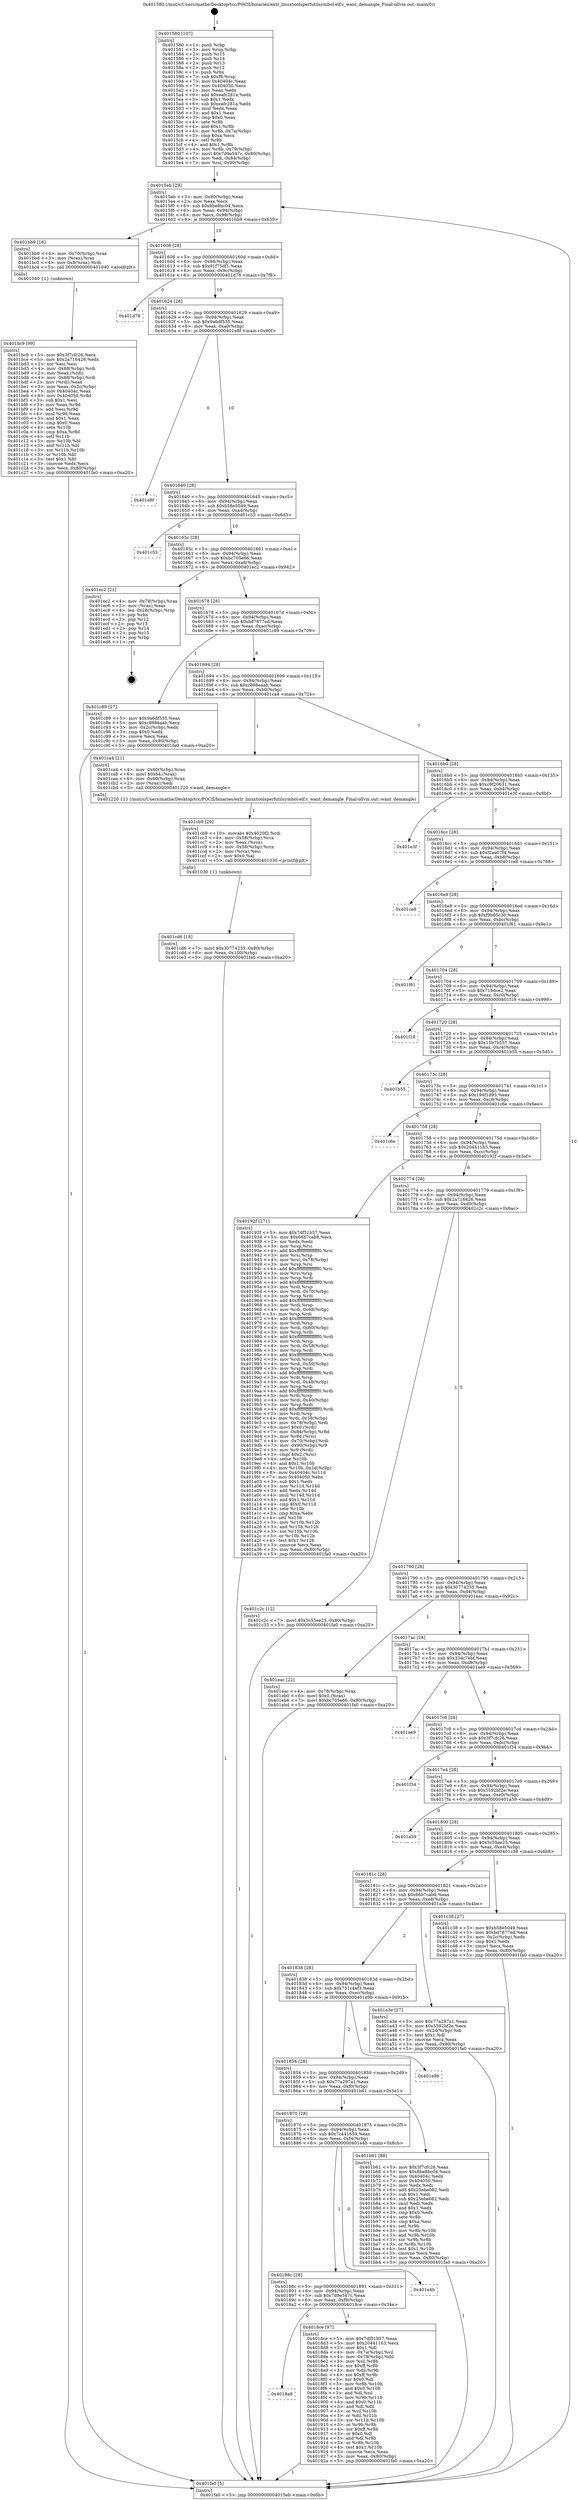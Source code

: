 digraph "0x401580" {
  label = "0x401580 (/mnt/c/Users/mathe/Desktop/tcc/POCII/binaries/extr_linuxtoolsperfutilsymbol-elf.c_want_demangle_Final-ollvm.out::main(0))"
  labelloc = "t"
  node[shape=record]

  Entry [label="",width=0.3,height=0.3,shape=circle,fillcolor=black,style=filled]
  "0x4015eb" [label="{
     0x4015eb [29]\l
     | [instrs]\l
     &nbsp;&nbsp;0x4015eb \<+3\>: mov -0x80(%rbp),%eax\l
     &nbsp;&nbsp;0x4015ee \<+2\>: mov %eax,%ecx\l
     &nbsp;&nbsp;0x4015f0 \<+6\>: sub $0x8be8bc04,%ecx\l
     &nbsp;&nbsp;0x4015f6 \<+6\>: mov %eax,-0x94(%rbp)\l
     &nbsp;&nbsp;0x4015fc \<+6\>: mov %ecx,-0x98(%rbp)\l
     &nbsp;&nbsp;0x401602 \<+6\>: je 0000000000401bb9 \<main+0x639\>\l
  }"]
  "0x401bb9" [label="{
     0x401bb9 [16]\l
     | [instrs]\l
     &nbsp;&nbsp;0x401bb9 \<+4\>: mov -0x70(%rbp),%rax\l
     &nbsp;&nbsp;0x401bbd \<+3\>: mov (%rax),%rax\l
     &nbsp;&nbsp;0x401bc0 \<+4\>: mov 0x8(%rax),%rdi\l
     &nbsp;&nbsp;0x401bc4 \<+5\>: call 0000000000401040 \<atoi@plt\>\l
     | [calls]\l
     &nbsp;&nbsp;0x401040 \{1\} (unknown)\l
  }"]
  "0x401608" [label="{
     0x401608 [28]\l
     | [instrs]\l
     &nbsp;&nbsp;0x401608 \<+5\>: jmp 000000000040160d \<main+0x8d\>\l
     &nbsp;&nbsp;0x40160d \<+6\>: mov -0x94(%rbp),%eax\l
     &nbsp;&nbsp;0x401613 \<+5\>: sub $0x91f75df1,%eax\l
     &nbsp;&nbsp;0x401618 \<+6\>: mov %eax,-0x9c(%rbp)\l
     &nbsp;&nbsp;0x40161e \<+6\>: je 0000000000401d78 \<main+0x7f8\>\l
  }"]
  Exit [label="",width=0.3,height=0.3,shape=circle,fillcolor=black,style=filled,peripheries=2]
  "0x401d78" [label="{
     0x401d78\l
  }", style=dashed]
  "0x401624" [label="{
     0x401624 [28]\l
     | [instrs]\l
     &nbsp;&nbsp;0x401624 \<+5\>: jmp 0000000000401629 \<main+0xa9\>\l
     &nbsp;&nbsp;0x401629 \<+6\>: mov -0x94(%rbp),%eax\l
     &nbsp;&nbsp;0x40162f \<+5\>: sub $0x9a6df535,%eax\l
     &nbsp;&nbsp;0x401634 \<+6\>: mov %eax,-0xa0(%rbp)\l
     &nbsp;&nbsp;0x40163a \<+6\>: je 0000000000401e8f \<main+0x90f\>\l
  }"]
  "0x401cd6" [label="{
     0x401cd6 [18]\l
     | [instrs]\l
     &nbsp;&nbsp;0x401cd6 \<+7\>: movl $0x30774235,-0x80(%rbp)\l
     &nbsp;&nbsp;0x401cdd \<+6\>: mov %eax,-0x100(%rbp)\l
     &nbsp;&nbsp;0x401ce3 \<+5\>: jmp 0000000000401fa0 \<main+0xa20\>\l
  }"]
  "0x401e8f" [label="{
     0x401e8f\l
  }", style=dashed]
  "0x401640" [label="{
     0x401640 [28]\l
     | [instrs]\l
     &nbsp;&nbsp;0x401640 \<+5\>: jmp 0000000000401645 \<main+0xc5\>\l
     &nbsp;&nbsp;0x401645 \<+6\>: mov -0x94(%rbp),%eax\l
     &nbsp;&nbsp;0x40164b \<+5\>: sub $0xb58e5049,%eax\l
     &nbsp;&nbsp;0x401650 \<+6\>: mov %eax,-0xa4(%rbp)\l
     &nbsp;&nbsp;0x401656 \<+6\>: je 0000000000401c53 \<main+0x6d3\>\l
  }"]
  "0x401cb9" [label="{
     0x401cb9 [29]\l
     | [instrs]\l
     &nbsp;&nbsp;0x401cb9 \<+10\>: movabs $0x4020f2,%rdi\l
     &nbsp;&nbsp;0x401cc3 \<+4\>: mov -0x58(%rbp),%rcx\l
     &nbsp;&nbsp;0x401cc7 \<+2\>: mov %eax,(%rcx)\l
     &nbsp;&nbsp;0x401cc9 \<+4\>: mov -0x58(%rbp),%rcx\l
     &nbsp;&nbsp;0x401ccd \<+2\>: mov (%rcx),%esi\l
     &nbsp;&nbsp;0x401ccf \<+2\>: mov $0x0,%al\l
     &nbsp;&nbsp;0x401cd1 \<+5\>: call 0000000000401030 \<printf@plt\>\l
     | [calls]\l
     &nbsp;&nbsp;0x401030 \{1\} (unknown)\l
  }"]
  "0x401c53" [label="{
     0x401c53\l
  }", style=dashed]
  "0x40165c" [label="{
     0x40165c [28]\l
     | [instrs]\l
     &nbsp;&nbsp;0x40165c \<+5\>: jmp 0000000000401661 \<main+0xe1\>\l
     &nbsp;&nbsp;0x401661 \<+6\>: mov -0x94(%rbp),%eax\l
     &nbsp;&nbsp;0x401667 \<+5\>: sub $0xbc705e66,%eax\l
     &nbsp;&nbsp;0x40166c \<+6\>: mov %eax,-0xa8(%rbp)\l
     &nbsp;&nbsp;0x401672 \<+6\>: je 0000000000401ec2 \<main+0x942\>\l
  }"]
  "0x401bc9" [label="{
     0x401bc9 [99]\l
     | [instrs]\l
     &nbsp;&nbsp;0x401bc9 \<+5\>: mov $0x3f7cfc26,%ecx\l
     &nbsp;&nbsp;0x401bce \<+5\>: mov $0x2a716426,%edx\l
     &nbsp;&nbsp;0x401bd3 \<+2\>: xor %esi,%esi\l
     &nbsp;&nbsp;0x401bd5 \<+4\>: mov -0x68(%rbp),%rdi\l
     &nbsp;&nbsp;0x401bd9 \<+2\>: mov %eax,(%rdi)\l
     &nbsp;&nbsp;0x401bdb \<+4\>: mov -0x68(%rbp),%rdi\l
     &nbsp;&nbsp;0x401bdf \<+2\>: mov (%rdi),%eax\l
     &nbsp;&nbsp;0x401be1 \<+3\>: mov %eax,-0x2c(%rbp)\l
     &nbsp;&nbsp;0x401be4 \<+7\>: mov 0x40404c,%eax\l
     &nbsp;&nbsp;0x401beb \<+8\>: mov 0x404050,%r8d\l
     &nbsp;&nbsp;0x401bf3 \<+3\>: sub $0x1,%esi\l
     &nbsp;&nbsp;0x401bf6 \<+3\>: mov %eax,%r9d\l
     &nbsp;&nbsp;0x401bf9 \<+3\>: add %esi,%r9d\l
     &nbsp;&nbsp;0x401bfc \<+4\>: imul %r9d,%eax\l
     &nbsp;&nbsp;0x401c00 \<+3\>: and $0x1,%eax\l
     &nbsp;&nbsp;0x401c03 \<+3\>: cmp $0x0,%eax\l
     &nbsp;&nbsp;0x401c06 \<+4\>: sete %r10b\l
     &nbsp;&nbsp;0x401c0a \<+4\>: cmp $0xa,%r8d\l
     &nbsp;&nbsp;0x401c0e \<+4\>: setl %r11b\l
     &nbsp;&nbsp;0x401c12 \<+3\>: mov %r10b,%bl\l
     &nbsp;&nbsp;0x401c15 \<+3\>: and %r11b,%bl\l
     &nbsp;&nbsp;0x401c18 \<+3\>: xor %r11b,%r10b\l
     &nbsp;&nbsp;0x401c1b \<+3\>: or %r10b,%bl\l
     &nbsp;&nbsp;0x401c1e \<+3\>: test $0x1,%bl\l
     &nbsp;&nbsp;0x401c21 \<+3\>: cmovne %edx,%ecx\l
     &nbsp;&nbsp;0x401c24 \<+3\>: mov %ecx,-0x80(%rbp)\l
     &nbsp;&nbsp;0x401c27 \<+5\>: jmp 0000000000401fa0 \<main+0xa20\>\l
  }"]
  "0x401ec2" [label="{
     0x401ec2 [21]\l
     | [instrs]\l
     &nbsp;&nbsp;0x401ec2 \<+4\>: mov -0x78(%rbp),%rax\l
     &nbsp;&nbsp;0x401ec6 \<+2\>: mov (%rax),%eax\l
     &nbsp;&nbsp;0x401ec8 \<+4\>: lea -0x28(%rbp),%rsp\l
     &nbsp;&nbsp;0x401ecc \<+1\>: pop %rbx\l
     &nbsp;&nbsp;0x401ecd \<+2\>: pop %r12\l
     &nbsp;&nbsp;0x401ecf \<+2\>: pop %r13\l
     &nbsp;&nbsp;0x401ed1 \<+2\>: pop %r14\l
     &nbsp;&nbsp;0x401ed3 \<+2\>: pop %r15\l
     &nbsp;&nbsp;0x401ed5 \<+1\>: pop %rbp\l
     &nbsp;&nbsp;0x401ed6 \<+1\>: ret\l
  }"]
  "0x401678" [label="{
     0x401678 [28]\l
     | [instrs]\l
     &nbsp;&nbsp;0x401678 \<+5\>: jmp 000000000040167d \<main+0xfd\>\l
     &nbsp;&nbsp;0x40167d \<+6\>: mov -0x94(%rbp),%eax\l
     &nbsp;&nbsp;0x401683 \<+5\>: sub $0xbd7877ed,%eax\l
     &nbsp;&nbsp;0x401688 \<+6\>: mov %eax,-0xac(%rbp)\l
     &nbsp;&nbsp;0x40168e \<+6\>: je 0000000000401c89 \<main+0x709\>\l
  }"]
  "0x401580" [label="{
     0x401580 [107]\l
     | [instrs]\l
     &nbsp;&nbsp;0x401580 \<+1\>: push %rbp\l
     &nbsp;&nbsp;0x401581 \<+3\>: mov %rsp,%rbp\l
     &nbsp;&nbsp;0x401584 \<+2\>: push %r15\l
     &nbsp;&nbsp;0x401586 \<+2\>: push %r14\l
     &nbsp;&nbsp;0x401588 \<+2\>: push %r13\l
     &nbsp;&nbsp;0x40158a \<+2\>: push %r12\l
     &nbsp;&nbsp;0x40158c \<+1\>: push %rbx\l
     &nbsp;&nbsp;0x40158d \<+7\>: sub $0xf8,%rsp\l
     &nbsp;&nbsp;0x401594 \<+7\>: mov 0x40404c,%eax\l
     &nbsp;&nbsp;0x40159b \<+7\>: mov 0x404050,%ecx\l
     &nbsp;&nbsp;0x4015a2 \<+2\>: mov %eax,%edx\l
     &nbsp;&nbsp;0x4015a4 \<+6\>: add $0xeafc281a,%edx\l
     &nbsp;&nbsp;0x4015aa \<+3\>: sub $0x1,%edx\l
     &nbsp;&nbsp;0x4015ad \<+6\>: sub $0xeafc281a,%edx\l
     &nbsp;&nbsp;0x4015b3 \<+3\>: imul %edx,%eax\l
     &nbsp;&nbsp;0x4015b6 \<+3\>: and $0x1,%eax\l
     &nbsp;&nbsp;0x4015b9 \<+3\>: cmp $0x0,%eax\l
     &nbsp;&nbsp;0x4015bc \<+4\>: sete %r8b\l
     &nbsp;&nbsp;0x4015c0 \<+4\>: and $0x1,%r8b\l
     &nbsp;&nbsp;0x4015c4 \<+4\>: mov %r8b,-0x7a(%rbp)\l
     &nbsp;&nbsp;0x4015c8 \<+3\>: cmp $0xa,%ecx\l
     &nbsp;&nbsp;0x4015cb \<+4\>: setl %r8b\l
     &nbsp;&nbsp;0x4015cf \<+4\>: and $0x1,%r8b\l
     &nbsp;&nbsp;0x4015d3 \<+4\>: mov %r8b,-0x79(%rbp)\l
     &nbsp;&nbsp;0x4015d7 \<+7\>: movl $0x7d9e547c,-0x80(%rbp)\l
     &nbsp;&nbsp;0x4015de \<+6\>: mov %edi,-0x84(%rbp)\l
     &nbsp;&nbsp;0x4015e4 \<+7\>: mov %rsi,-0x90(%rbp)\l
  }"]
  "0x401c89" [label="{
     0x401c89 [27]\l
     | [instrs]\l
     &nbsp;&nbsp;0x401c89 \<+5\>: mov $0x9a6df535,%eax\l
     &nbsp;&nbsp;0x401c8e \<+5\>: mov $0xc898eaab,%ecx\l
     &nbsp;&nbsp;0x401c93 \<+3\>: mov -0x2c(%rbp),%edx\l
     &nbsp;&nbsp;0x401c96 \<+3\>: cmp $0x0,%edx\l
     &nbsp;&nbsp;0x401c99 \<+3\>: cmove %ecx,%eax\l
     &nbsp;&nbsp;0x401c9c \<+3\>: mov %eax,-0x80(%rbp)\l
     &nbsp;&nbsp;0x401c9f \<+5\>: jmp 0000000000401fa0 \<main+0xa20\>\l
  }"]
  "0x401694" [label="{
     0x401694 [28]\l
     | [instrs]\l
     &nbsp;&nbsp;0x401694 \<+5\>: jmp 0000000000401699 \<main+0x119\>\l
     &nbsp;&nbsp;0x401699 \<+6\>: mov -0x94(%rbp),%eax\l
     &nbsp;&nbsp;0x40169f \<+5\>: sub $0xc898eaab,%eax\l
     &nbsp;&nbsp;0x4016a4 \<+6\>: mov %eax,-0xb0(%rbp)\l
     &nbsp;&nbsp;0x4016aa \<+6\>: je 0000000000401ca4 \<main+0x724\>\l
  }"]
  "0x401fa0" [label="{
     0x401fa0 [5]\l
     | [instrs]\l
     &nbsp;&nbsp;0x401fa0 \<+5\>: jmp 00000000004015eb \<main+0x6b\>\l
  }"]
  "0x401ca4" [label="{
     0x401ca4 [21]\l
     | [instrs]\l
     &nbsp;&nbsp;0x401ca4 \<+4\>: mov -0x60(%rbp),%rax\l
     &nbsp;&nbsp;0x401ca8 \<+6\>: movl $0x64,(%rax)\l
     &nbsp;&nbsp;0x401cae \<+4\>: mov -0x60(%rbp),%rax\l
     &nbsp;&nbsp;0x401cb2 \<+2\>: mov (%rax),%edi\l
     &nbsp;&nbsp;0x401cb4 \<+5\>: call 0000000000401220 \<want_demangle\>\l
     | [calls]\l
     &nbsp;&nbsp;0x401220 \{1\} (/mnt/c/Users/mathe/Desktop/tcc/POCII/binaries/extr_linuxtoolsperfutilsymbol-elf.c_want_demangle_Final-ollvm.out::want_demangle)\l
  }"]
  "0x4016b0" [label="{
     0x4016b0 [28]\l
     | [instrs]\l
     &nbsp;&nbsp;0x4016b0 \<+5\>: jmp 00000000004016b5 \<main+0x135\>\l
     &nbsp;&nbsp;0x4016b5 \<+6\>: mov -0x94(%rbp),%eax\l
     &nbsp;&nbsp;0x4016bb \<+5\>: sub $0xc9f20631,%eax\l
     &nbsp;&nbsp;0x4016c0 \<+6\>: mov %eax,-0xb4(%rbp)\l
     &nbsp;&nbsp;0x4016c6 \<+6\>: je 0000000000401e3f \<main+0x8bf\>\l
  }"]
  "0x4018a8" [label="{
     0x4018a8\l
  }", style=dashed]
  "0x401e3f" [label="{
     0x401e3f\l
  }", style=dashed]
  "0x4016cc" [label="{
     0x4016cc [28]\l
     | [instrs]\l
     &nbsp;&nbsp;0x4016cc \<+5\>: jmp 00000000004016d1 \<main+0x151\>\l
     &nbsp;&nbsp;0x4016d1 \<+6\>: mov -0x94(%rbp),%eax\l
     &nbsp;&nbsp;0x4016d7 \<+5\>: sub $0xf2aa07f4,%eax\l
     &nbsp;&nbsp;0x4016dc \<+6\>: mov %eax,-0xb8(%rbp)\l
     &nbsp;&nbsp;0x4016e2 \<+6\>: je 0000000000401ce8 \<main+0x768\>\l
  }"]
  "0x4018ce" [label="{
     0x4018ce [97]\l
     | [instrs]\l
     &nbsp;&nbsp;0x4018ce \<+5\>: mov $0x7df51b57,%eax\l
     &nbsp;&nbsp;0x4018d3 \<+5\>: mov $0x20441163,%ecx\l
     &nbsp;&nbsp;0x4018d8 \<+2\>: mov $0x1,%dl\l
     &nbsp;&nbsp;0x4018da \<+4\>: mov -0x7a(%rbp),%sil\l
     &nbsp;&nbsp;0x4018de \<+4\>: mov -0x79(%rbp),%dil\l
     &nbsp;&nbsp;0x4018e2 \<+3\>: mov %sil,%r8b\l
     &nbsp;&nbsp;0x4018e5 \<+4\>: xor $0xff,%r8b\l
     &nbsp;&nbsp;0x4018e9 \<+3\>: mov %dil,%r9b\l
     &nbsp;&nbsp;0x4018ec \<+4\>: xor $0xff,%r9b\l
     &nbsp;&nbsp;0x4018f0 \<+3\>: xor $0x0,%dl\l
     &nbsp;&nbsp;0x4018f3 \<+3\>: mov %r8b,%r10b\l
     &nbsp;&nbsp;0x4018f6 \<+4\>: and $0x0,%r10b\l
     &nbsp;&nbsp;0x4018fa \<+3\>: and %dl,%sil\l
     &nbsp;&nbsp;0x4018fd \<+3\>: mov %r9b,%r11b\l
     &nbsp;&nbsp;0x401900 \<+4\>: and $0x0,%r11b\l
     &nbsp;&nbsp;0x401904 \<+3\>: and %dl,%dil\l
     &nbsp;&nbsp;0x401907 \<+3\>: or %sil,%r10b\l
     &nbsp;&nbsp;0x40190a \<+3\>: or %dil,%r11b\l
     &nbsp;&nbsp;0x40190d \<+3\>: xor %r11b,%r10b\l
     &nbsp;&nbsp;0x401910 \<+3\>: or %r9b,%r8b\l
     &nbsp;&nbsp;0x401913 \<+4\>: xor $0xff,%r8b\l
     &nbsp;&nbsp;0x401917 \<+3\>: or $0x0,%dl\l
     &nbsp;&nbsp;0x40191a \<+3\>: and %dl,%r8b\l
     &nbsp;&nbsp;0x40191d \<+3\>: or %r8b,%r10b\l
     &nbsp;&nbsp;0x401920 \<+4\>: test $0x1,%r10b\l
     &nbsp;&nbsp;0x401924 \<+3\>: cmovne %ecx,%eax\l
     &nbsp;&nbsp;0x401927 \<+3\>: mov %eax,-0x80(%rbp)\l
     &nbsp;&nbsp;0x40192a \<+5\>: jmp 0000000000401fa0 \<main+0xa20\>\l
  }"]
  "0x401ce8" [label="{
     0x401ce8\l
  }", style=dashed]
  "0x4016e8" [label="{
     0x4016e8 [28]\l
     | [instrs]\l
     &nbsp;&nbsp;0x4016e8 \<+5\>: jmp 00000000004016ed \<main+0x16d\>\l
     &nbsp;&nbsp;0x4016ed \<+6\>: mov -0x94(%rbp),%eax\l
     &nbsp;&nbsp;0x4016f3 \<+5\>: sub $0xf9b85c30,%eax\l
     &nbsp;&nbsp;0x4016f8 \<+6\>: mov %eax,-0xbc(%rbp)\l
     &nbsp;&nbsp;0x4016fe \<+6\>: je 0000000000401f61 \<main+0x9e1\>\l
  }"]
  "0x40188c" [label="{
     0x40188c [28]\l
     | [instrs]\l
     &nbsp;&nbsp;0x40188c \<+5\>: jmp 0000000000401891 \<main+0x311\>\l
     &nbsp;&nbsp;0x401891 \<+6\>: mov -0x94(%rbp),%eax\l
     &nbsp;&nbsp;0x401897 \<+5\>: sub $0x7d9e547c,%eax\l
     &nbsp;&nbsp;0x40189c \<+6\>: mov %eax,-0xf8(%rbp)\l
     &nbsp;&nbsp;0x4018a2 \<+6\>: je 00000000004018ce \<main+0x34e\>\l
  }"]
  "0x401f61" [label="{
     0x401f61\l
  }", style=dashed]
  "0x401704" [label="{
     0x401704 [28]\l
     | [instrs]\l
     &nbsp;&nbsp;0x401704 \<+5\>: jmp 0000000000401709 \<main+0x189\>\l
     &nbsp;&nbsp;0x401709 \<+6\>: mov -0x94(%rbp),%eax\l
     &nbsp;&nbsp;0x40170f \<+5\>: sub $0x716dce2,%eax\l
     &nbsp;&nbsp;0x401714 \<+6\>: mov %eax,-0xc0(%rbp)\l
     &nbsp;&nbsp;0x40171a \<+6\>: je 0000000000401f19 \<main+0x999\>\l
  }"]
  "0x401e4b" [label="{
     0x401e4b\l
  }", style=dashed]
  "0x401f19" [label="{
     0x401f19\l
  }", style=dashed]
  "0x401720" [label="{
     0x401720 [28]\l
     | [instrs]\l
     &nbsp;&nbsp;0x401720 \<+5\>: jmp 0000000000401725 \<main+0x1a5\>\l
     &nbsp;&nbsp;0x401725 \<+6\>: mov -0x94(%rbp),%eax\l
     &nbsp;&nbsp;0x40172b \<+5\>: sub $0x15b7b557,%eax\l
     &nbsp;&nbsp;0x401730 \<+6\>: mov %eax,-0xc4(%rbp)\l
     &nbsp;&nbsp;0x401736 \<+6\>: je 0000000000401b55 \<main+0x5d5\>\l
  }"]
  "0x401870" [label="{
     0x401870 [28]\l
     | [instrs]\l
     &nbsp;&nbsp;0x401870 \<+5\>: jmp 0000000000401875 \<main+0x2f5\>\l
     &nbsp;&nbsp;0x401875 \<+6\>: mov -0x94(%rbp),%eax\l
     &nbsp;&nbsp;0x40187b \<+5\>: sub $0x7c441659,%eax\l
     &nbsp;&nbsp;0x401880 \<+6\>: mov %eax,-0xf4(%rbp)\l
     &nbsp;&nbsp;0x401886 \<+6\>: je 0000000000401e4b \<main+0x8cb\>\l
  }"]
  "0x401b55" [label="{
     0x401b55\l
  }", style=dashed]
  "0x40173c" [label="{
     0x40173c [28]\l
     | [instrs]\l
     &nbsp;&nbsp;0x40173c \<+5\>: jmp 0000000000401741 \<main+0x1c1\>\l
     &nbsp;&nbsp;0x401741 \<+6\>: mov -0x94(%rbp),%eax\l
     &nbsp;&nbsp;0x401747 \<+5\>: sub $0x194f1d93,%eax\l
     &nbsp;&nbsp;0x40174c \<+6\>: mov %eax,-0xc8(%rbp)\l
     &nbsp;&nbsp;0x401752 \<+6\>: je 0000000000401c6e \<main+0x6ee\>\l
  }"]
  "0x401b61" [label="{
     0x401b61 [88]\l
     | [instrs]\l
     &nbsp;&nbsp;0x401b61 \<+5\>: mov $0x3f7cfc26,%eax\l
     &nbsp;&nbsp;0x401b66 \<+5\>: mov $0x8be8bc04,%ecx\l
     &nbsp;&nbsp;0x401b6b \<+7\>: mov 0x40404c,%edx\l
     &nbsp;&nbsp;0x401b72 \<+7\>: mov 0x404050,%esi\l
     &nbsp;&nbsp;0x401b79 \<+2\>: mov %edx,%edi\l
     &nbsp;&nbsp;0x401b7b \<+6\>: add $0x25ebe082,%edi\l
     &nbsp;&nbsp;0x401b81 \<+3\>: sub $0x1,%edi\l
     &nbsp;&nbsp;0x401b84 \<+6\>: sub $0x25ebe082,%edi\l
     &nbsp;&nbsp;0x401b8a \<+3\>: imul %edi,%edx\l
     &nbsp;&nbsp;0x401b8d \<+3\>: and $0x1,%edx\l
     &nbsp;&nbsp;0x401b90 \<+3\>: cmp $0x0,%edx\l
     &nbsp;&nbsp;0x401b93 \<+4\>: sete %r8b\l
     &nbsp;&nbsp;0x401b97 \<+3\>: cmp $0xa,%esi\l
     &nbsp;&nbsp;0x401b9a \<+4\>: setl %r9b\l
     &nbsp;&nbsp;0x401b9e \<+3\>: mov %r8b,%r10b\l
     &nbsp;&nbsp;0x401ba1 \<+3\>: and %r9b,%r10b\l
     &nbsp;&nbsp;0x401ba4 \<+3\>: xor %r9b,%r8b\l
     &nbsp;&nbsp;0x401ba7 \<+3\>: or %r8b,%r10b\l
     &nbsp;&nbsp;0x401baa \<+4\>: test $0x1,%r10b\l
     &nbsp;&nbsp;0x401bae \<+3\>: cmovne %ecx,%eax\l
     &nbsp;&nbsp;0x401bb1 \<+3\>: mov %eax,-0x80(%rbp)\l
     &nbsp;&nbsp;0x401bb4 \<+5\>: jmp 0000000000401fa0 \<main+0xa20\>\l
  }"]
  "0x401c6e" [label="{
     0x401c6e\l
  }", style=dashed]
  "0x401758" [label="{
     0x401758 [28]\l
     | [instrs]\l
     &nbsp;&nbsp;0x401758 \<+5\>: jmp 000000000040175d \<main+0x1dd\>\l
     &nbsp;&nbsp;0x40175d \<+6\>: mov -0x94(%rbp),%eax\l
     &nbsp;&nbsp;0x401763 \<+5\>: sub $0x20441163,%eax\l
     &nbsp;&nbsp;0x401768 \<+6\>: mov %eax,-0xcc(%rbp)\l
     &nbsp;&nbsp;0x40176e \<+6\>: je 000000000040192f \<main+0x3af\>\l
  }"]
  "0x401854" [label="{
     0x401854 [28]\l
     | [instrs]\l
     &nbsp;&nbsp;0x401854 \<+5\>: jmp 0000000000401859 \<main+0x2d9\>\l
     &nbsp;&nbsp;0x401859 \<+6\>: mov -0x94(%rbp),%eax\l
     &nbsp;&nbsp;0x40185f \<+5\>: sub $0x77a297a1,%eax\l
     &nbsp;&nbsp;0x401864 \<+6\>: mov %eax,-0xf0(%rbp)\l
     &nbsp;&nbsp;0x40186a \<+6\>: je 0000000000401b61 \<main+0x5e1\>\l
  }"]
  "0x40192f" [label="{
     0x40192f [271]\l
     | [instrs]\l
     &nbsp;&nbsp;0x40192f \<+5\>: mov $0x7df51b57,%eax\l
     &nbsp;&nbsp;0x401934 \<+5\>: mov $0x66b7cab8,%ecx\l
     &nbsp;&nbsp;0x401939 \<+2\>: xor %edx,%edx\l
     &nbsp;&nbsp;0x40193b \<+3\>: mov %rsp,%rsi\l
     &nbsp;&nbsp;0x40193e \<+4\>: add $0xfffffffffffffff0,%rsi\l
     &nbsp;&nbsp;0x401942 \<+3\>: mov %rsi,%rsp\l
     &nbsp;&nbsp;0x401945 \<+4\>: mov %rsi,-0x78(%rbp)\l
     &nbsp;&nbsp;0x401949 \<+3\>: mov %rsp,%rsi\l
     &nbsp;&nbsp;0x40194c \<+4\>: add $0xfffffffffffffff0,%rsi\l
     &nbsp;&nbsp;0x401950 \<+3\>: mov %rsi,%rsp\l
     &nbsp;&nbsp;0x401953 \<+3\>: mov %rsp,%rdi\l
     &nbsp;&nbsp;0x401956 \<+4\>: add $0xfffffffffffffff0,%rdi\l
     &nbsp;&nbsp;0x40195a \<+3\>: mov %rdi,%rsp\l
     &nbsp;&nbsp;0x40195d \<+4\>: mov %rdi,-0x70(%rbp)\l
     &nbsp;&nbsp;0x401961 \<+3\>: mov %rsp,%rdi\l
     &nbsp;&nbsp;0x401964 \<+4\>: add $0xfffffffffffffff0,%rdi\l
     &nbsp;&nbsp;0x401968 \<+3\>: mov %rdi,%rsp\l
     &nbsp;&nbsp;0x40196b \<+4\>: mov %rdi,-0x68(%rbp)\l
     &nbsp;&nbsp;0x40196f \<+3\>: mov %rsp,%rdi\l
     &nbsp;&nbsp;0x401972 \<+4\>: add $0xfffffffffffffff0,%rdi\l
     &nbsp;&nbsp;0x401976 \<+3\>: mov %rdi,%rsp\l
     &nbsp;&nbsp;0x401979 \<+4\>: mov %rdi,-0x60(%rbp)\l
     &nbsp;&nbsp;0x40197d \<+3\>: mov %rsp,%rdi\l
     &nbsp;&nbsp;0x401980 \<+4\>: add $0xfffffffffffffff0,%rdi\l
     &nbsp;&nbsp;0x401984 \<+3\>: mov %rdi,%rsp\l
     &nbsp;&nbsp;0x401987 \<+4\>: mov %rdi,-0x58(%rbp)\l
     &nbsp;&nbsp;0x40198b \<+3\>: mov %rsp,%rdi\l
     &nbsp;&nbsp;0x40198e \<+4\>: add $0xfffffffffffffff0,%rdi\l
     &nbsp;&nbsp;0x401992 \<+3\>: mov %rdi,%rsp\l
     &nbsp;&nbsp;0x401995 \<+4\>: mov %rdi,-0x50(%rbp)\l
     &nbsp;&nbsp;0x401999 \<+3\>: mov %rsp,%rdi\l
     &nbsp;&nbsp;0x40199c \<+4\>: add $0xfffffffffffffff0,%rdi\l
     &nbsp;&nbsp;0x4019a0 \<+3\>: mov %rdi,%rsp\l
     &nbsp;&nbsp;0x4019a3 \<+4\>: mov %rdi,-0x48(%rbp)\l
     &nbsp;&nbsp;0x4019a7 \<+3\>: mov %rsp,%rdi\l
     &nbsp;&nbsp;0x4019aa \<+4\>: add $0xfffffffffffffff0,%rdi\l
     &nbsp;&nbsp;0x4019ae \<+3\>: mov %rdi,%rsp\l
     &nbsp;&nbsp;0x4019b1 \<+4\>: mov %rdi,-0x40(%rbp)\l
     &nbsp;&nbsp;0x4019b5 \<+3\>: mov %rsp,%rdi\l
     &nbsp;&nbsp;0x4019b8 \<+4\>: add $0xfffffffffffffff0,%rdi\l
     &nbsp;&nbsp;0x4019bc \<+3\>: mov %rdi,%rsp\l
     &nbsp;&nbsp;0x4019bf \<+4\>: mov %rdi,-0x38(%rbp)\l
     &nbsp;&nbsp;0x4019c3 \<+4\>: mov -0x78(%rbp),%rdi\l
     &nbsp;&nbsp;0x4019c7 \<+6\>: movl $0x0,(%rdi)\l
     &nbsp;&nbsp;0x4019cd \<+7\>: mov -0x84(%rbp),%r8d\l
     &nbsp;&nbsp;0x4019d4 \<+3\>: mov %r8d,(%rsi)\l
     &nbsp;&nbsp;0x4019d7 \<+4\>: mov -0x70(%rbp),%rdi\l
     &nbsp;&nbsp;0x4019db \<+7\>: mov -0x90(%rbp),%r9\l
     &nbsp;&nbsp;0x4019e2 \<+3\>: mov %r9,(%rdi)\l
     &nbsp;&nbsp;0x4019e5 \<+3\>: cmpl $0x2,(%rsi)\l
     &nbsp;&nbsp;0x4019e8 \<+4\>: setne %r10b\l
     &nbsp;&nbsp;0x4019ec \<+4\>: and $0x1,%r10b\l
     &nbsp;&nbsp;0x4019f0 \<+4\>: mov %r10b,-0x2d(%rbp)\l
     &nbsp;&nbsp;0x4019f4 \<+8\>: mov 0x40404c,%r11d\l
     &nbsp;&nbsp;0x4019fc \<+7\>: mov 0x404050,%ebx\l
     &nbsp;&nbsp;0x401a03 \<+3\>: sub $0x1,%edx\l
     &nbsp;&nbsp;0x401a06 \<+3\>: mov %r11d,%r14d\l
     &nbsp;&nbsp;0x401a09 \<+3\>: add %edx,%r14d\l
     &nbsp;&nbsp;0x401a0c \<+4\>: imul %r14d,%r11d\l
     &nbsp;&nbsp;0x401a10 \<+4\>: and $0x1,%r11d\l
     &nbsp;&nbsp;0x401a14 \<+4\>: cmp $0x0,%r11d\l
     &nbsp;&nbsp;0x401a18 \<+4\>: sete %r10b\l
     &nbsp;&nbsp;0x401a1c \<+3\>: cmp $0xa,%ebx\l
     &nbsp;&nbsp;0x401a1f \<+4\>: setl %r15b\l
     &nbsp;&nbsp;0x401a23 \<+3\>: mov %r10b,%r12b\l
     &nbsp;&nbsp;0x401a26 \<+3\>: and %r15b,%r12b\l
     &nbsp;&nbsp;0x401a29 \<+3\>: xor %r15b,%r10b\l
     &nbsp;&nbsp;0x401a2c \<+3\>: or %r10b,%r12b\l
     &nbsp;&nbsp;0x401a2f \<+4\>: test $0x1,%r12b\l
     &nbsp;&nbsp;0x401a33 \<+3\>: cmovne %ecx,%eax\l
     &nbsp;&nbsp;0x401a36 \<+3\>: mov %eax,-0x80(%rbp)\l
     &nbsp;&nbsp;0x401a39 \<+5\>: jmp 0000000000401fa0 \<main+0xa20\>\l
  }"]
  "0x401774" [label="{
     0x401774 [28]\l
     | [instrs]\l
     &nbsp;&nbsp;0x401774 \<+5\>: jmp 0000000000401779 \<main+0x1f9\>\l
     &nbsp;&nbsp;0x401779 \<+6\>: mov -0x94(%rbp),%eax\l
     &nbsp;&nbsp;0x40177f \<+5\>: sub $0x2a716426,%eax\l
     &nbsp;&nbsp;0x401784 \<+6\>: mov %eax,-0xd0(%rbp)\l
     &nbsp;&nbsp;0x40178a \<+6\>: je 0000000000401c2c \<main+0x6ac\>\l
  }"]
  "0x401e9b" [label="{
     0x401e9b\l
  }", style=dashed]
  "0x401c2c" [label="{
     0x401c2c [12]\l
     | [instrs]\l
     &nbsp;&nbsp;0x401c2c \<+7\>: movl $0x5c55ee25,-0x80(%rbp)\l
     &nbsp;&nbsp;0x401c33 \<+5\>: jmp 0000000000401fa0 \<main+0xa20\>\l
  }"]
  "0x401790" [label="{
     0x401790 [28]\l
     | [instrs]\l
     &nbsp;&nbsp;0x401790 \<+5\>: jmp 0000000000401795 \<main+0x215\>\l
     &nbsp;&nbsp;0x401795 \<+6\>: mov -0x94(%rbp),%eax\l
     &nbsp;&nbsp;0x40179b \<+5\>: sub $0x30774235,%eax\l
     &nbsp;&nbsp;0x4017a0 \<+6\>: mov %eax,-0xd4(%rbp)\l
     &nbsp;&nbsp;0x4017a6 \<+6\>: je 0000000000401eac \<main+0x92c\>\l
  }"]
  "0x401838" [label="{
     0x401838 [28]\l
     | [instrs]\l
     &nbsp;&nbsp;0x401838 \<+5\>: jmp 000000000040183d \<main+0x2bd\>\l
     &nbsp;&nbsp;0x40183d \<+6\>: mov -0x94(%rbp),%eax\l
     &nbsp;&nbsp;0x401843 \<+5\>: sub $0x731c4ef3,%eax\l
     &nbsp;&nbsp;0x401848 \<+6\>: mov %eax,-0xec(%rbp)\l
     &nbsp;&nbsp;0x40184e \<+6\>: je 0000000000401e9b \<main+0x91b\>\l
  }"]
  "0x401eac" [label="{
     0x401eac [22]\l
     | [instrs]\l
     &nbsp;&nbsp;0x401eac \<+4\>: mov -0x78(%rbp),%rax\l
     &nbsp;&nbsp;0x401eb0 \<+6\>: movl $0x0,(%rax)\l
     &nbsp;&nbsp;0x401eb6 \<+7\>: movl $0xbc705e66,-0x80(%rbp)\l
     &nbsp;&nbsp;0x401ebd \<+5\>: jmp 0000000000401fa0 \<main+0xa20\>\l
  }"]
  "0x4017ac" [label="{
     0x4017ac [28]\l
     | [instrs]\l
     &nbsp;&nbsp;0x4017ac \<+5\>: jmp 00000000004017b1 \<main+0x231\>\l
     &nbsp;&nbsp;0x4017b1 \<+6\>: mov -0x94(%rbp),%eax\l
     &nbsp;&nbsp;0x4017b7 \<+5\>: sub $0x33dc7ebf,%eax\l
     &nbsp;&nbsp;0x4017bc \<+6\>: mov %eax,-0xd8(%rbp)\l
     &nbsp;&nbsp;0x4017c2 \<+6\>: je 0000000000401ae9 \<main+0x569\>\l
  }"]
  "0x401a3e" [label="{
     0x401a3e [27]\l
     | [instrs]\l
     &nbsp;&nbsp;0x401a3e \<+5\>: mov $0x77a297a1,%eax\l
     &nbsp;&nbsp;0x401a43 \<+5\>: mov $0x5592bf2e,%ecx\l
     &nbsp;&nbsp;0x401a48 \<+3\>: mov -0x2d(%rbp),%dl\l
     &nbsp;&nbsp;0x401a4b \<+3\>: test $0x1,%dl\l
     &nbsp;&nbsp;0x401a4e \<+3\>: cmovne %ecx,%eax\l
     &nbsp;&nbsp;0x401a51 \<+3\>: mov %eax,-0x80(%rbp)\l
     &nbsp;&nbsp;0x401a54 \<+5\>: jmp 0000000000401fa0 \<main+0xa20\>\l
  }"]
  "0x401ae9" [label="{
     0x401ae9\l
  }", style=dashed]
  "0x4017c8" [label="{
     0x4017c8 [28]\l
     | [instrs]\l
     &nbsp;&nbsp;0x4017c8 \<+5\>: jmp 00000000004017cd \<main+0x24d\>\l
     &nbsp;&nbsp;0x4017cd \<+6\>: mov -0x94(%rbp),%eax\l
     &nbsp;&nbsp;0x4017d3 \<+5\>: sub $0x3f7cfc26,%eax\l
     &nbsp;&nbsp;0x4017d8 \<+6\>: mov %eax,-0xdc(%rbp)\l
     &nbsp;&nbsp;0x4017de \<+6\>: je 0000000000401f34 \<main+0x9b4\>\l
  }"]
  "0x40181c" [label="{
     0x40181c [28]\l
     | [instrs]\l
     &nbsp;&nbsp;0x40181c \<+5\>: jmp 0000000000401821 \<main+0x2a1\>\l
     &nbsp;&nbsp;0x401821 \<+6\>: mov -0x94(%rbp),%eax\l
     &nbsp;&nbsp;0x401827 \<+5\>: sub $0x66b7cab8,%eax\l
     &nbsp;&nbsp;0x40182c \<+6\>: mov %eax,-0xe8(%rbp)\l
     &nbsp;&nbsp;0x401832 \<+6\>: je 0000000000401a3e \<main+0x4be\>\l
  }"]
  "0x401f34" [label="{
     0x401f34\l
  }", style=dashed]
  "0x4017e4" [label="{
     0x4017e4 [28]\l
     | [instrs]\l
     &nbsp;&nbsp;0x4017e4 \<+5\>: jmp 00000000004017e9 \<main+0x269\>\l
     &nbsp;&nbsp;0x4017e9 \<+6\>: mov -0x94(%rbp),%eax\l
     &nbsp;&nbsp;0x4017ef \<+5\>: sub $0x5592bf2e,%eax\l
     &nbsp;&nbsp;0x4017f4 \<+6\>: mov %eax,-0xe0(%rbp)\l
     &nbsp;&nbsp;0x4017fa \<+6\>: je 0000000000401a59 \<main+0x4d9\>\l
  }"]
  "0x401c38" [label="{
     0x401c38 [27]\l
     | [instrs]\l
     &nbsp;&nbsp;0x401c38 \<+5\>: mov $0xb58e5049,%eax\l
     &nbsp;&nbsp;0x401c3d \<+5\>: mov $0xbd7877ed,%ecx\l
     &nbsp;&nbsp;0x401c42 \<+3\>: mov -0x2c(%rbp),%edx\l
     &nbsp;&nbsp;0x401c45 \<+3\>: cmp $0x1,%edx\l
     &nbsp;&nbsp;0x401c48 \<+3\>: cmovl %ecx,%eax\l
     &nbsp;&nbsp;0x401c4b \<+3\>: mov %eax,-0x80(%rbp)\l
     &nbsp;&nbsp;0x401c4e \<+5\>: jmp 0000000000401fa0 \<main+0xa20\>\l
  }"]
  "0x401a59" [label="{
     0x401a59\l
  }", style=dashed]
  "0x401800" [label="{
     0x401800 [28]\l
     | [instrs]\l
     &nbsp;&nbsp;0x401800 \<+5\>: jmp 0000000000401805 \<main+0x285\>\l
     &nbsp;&nbsp;0x401805 \<+6\>: mov -0x94(%rbp),%eax\l
     &nbsp;&nbsp;0x40180b \<+5\>: sub $0x5c55ee25,%eax\l
     &nbsp;&nbsp;0x401810 \<+6\>: mov %eax,-0xe4(%rbp)\l
     &nbsp;&nbsp;0x401816 \<+6\>: je 0000000000401c38 \<main+0x6b8\>\l
  }"]
  Entry -> "0x401580" [label=" 1"]
  "0x4015eb" -> "0x401bb9" [label=" 1"]
  "0x4015eb" -> "0x401608" [label=" 10"]
  "0x401ec2" -> Exit [label=" 1"]
  "0x401608" -> "0x401d78" [label=" 0"]
  "0x401608" -> "0x401624" [label=" 10"]
  "0x401eac" -> "0x401fa0" [label=" 1"]
  "0x401624" -> "0x401e8f" [label=" 0"]
  "0x401624" -> "0x401640" [label=" 10"]
  "0x401cd6" -> "0x401fa0" [label=" 1"]
  "0x401640" -> "0x401c53" [label=" 0"]
  "0x401640" -> "0x40165c" [label=" 10"]
  "0x401cb9" -> "0x401cd6" [label=" 1"]
  "0x40165c" -> "0x401ec2" [label=" 1"]
  "0x40165c" -> "0x401678" [label=" 9"]
  "0x401ca4" -> "0x401cb9" [label=" 1"]
  "0x401678" -> "0x401c89" [label=" 1"]
  "0x401678" -> "0x401694" [label=" 8"]
  "0x401c38" -> "0x401fa0" [label=" 1"]
  "0x401694" -> "0x401ca4" [label=" 1"]
  "0x401694" -> "0x4016b0" [label=" 7"]
  "0x401c2c" -> "0x401fa0" [label=" 1"]
  "0x4016b0" -> "0x401e3f" [label=" 0"]
  "0x4016b0" -> "0x4016cc" [label=" 7"]
  "0x401bc9" -> "0x401fa0" [label=" 1"]
  "0x4016cc" -> "0x401ce8" [label=" 0"]
  "0x4016cc" -> "0x4016e8" [label=" 7"]
  "0x401bb9" -> "0x401bc9" [label=" 1"]
  "0x4016e8" -> "0x401f61" [label=" 0"]
  "0x4016e8" -> "0x401704" [label=" 7"]
  "0x401a3e" -> "0x401fa0" [label=" 1"]
  "0x401704" -> "0x401f19" [label=" 0"]
  "0x401704" -> "0x401720" [label=" 7"]
  "0x40192f" -> "0x401fa0" [label=" 1"]
  "0x401720" -> "0x401b55" [label=" 0"]
  "0x401720" -> "0x40173c" [label=" 7"]
  "0x401fa0" -> "0x4015eb" [label=" 10"]
  "0x40173c" -> "0x401c6e" [label=" 0"]
  "0x40173c" -> "0x401758" [label=" 7"]
  "0x401580" -> "0x4015eb" [label=" 1"]
  "0x401758" -> "0x40192f" [label=" 1"]
  "0x401758" -> "0x401774" [label=" 6"]
  "0x40188c" -> "0x4018a8" [label=" 0"]
  "0x401774" -> "0x401c2c" [label=" 1"]
  "0x401774" -> "0x401790" [label=" 5"]
  "0x40188c" -> "0x4018ce" [label=" 1"]
  "0x401790" -> "0x401eac" [label=" 1"]
  "0x401790" -> "0x4017ac" [label=" 4"]
  "0x401870" -> "0x40188c" [label=" 1"]
  "0x4017ac" -> "0x401ae9" [label=" 0"]
  "0x4017ac" -> "0x4017c8" [label=" 4"]
  "0x401870" -> "0x401e4b" [label=" 0"]
  "0x4017c8" -> "0x401f34" [label=" 0"]
  "0x4017c8" -> "0x4017e4" [label=" 4"]
  "0x401854" -> "0x401870" [label=" 1"]
  "0x4017e4" -> "0x401a59" [label=" 0"]
  "0x4017e4" -> "0x401800" [label=" 4"]
  "0x401854" -> "0x401b61" [label=" 1"]
  "0x401800" -> "0x401c38" [label=" 1"]
  "0x401800" -> "0x40181c" [label=" 3"]
  "0x401c89" -> "0x401fa0" [label=" 1"]
  "0x40181c" -> "0x401a3e" [label=" 1"]
  "0x40181c" -> "0x401838" [label=" 2"]
  "0x401b61" -> "0x401fa0" [label=" 1"]
  "0x401838" -> "0x401e9b" [label=" 0"]
  "0x401838" -> "0x401854" [label=" 2"]
  "0x4018ce" -> "0x401fa0" [label=" 1"]
}
